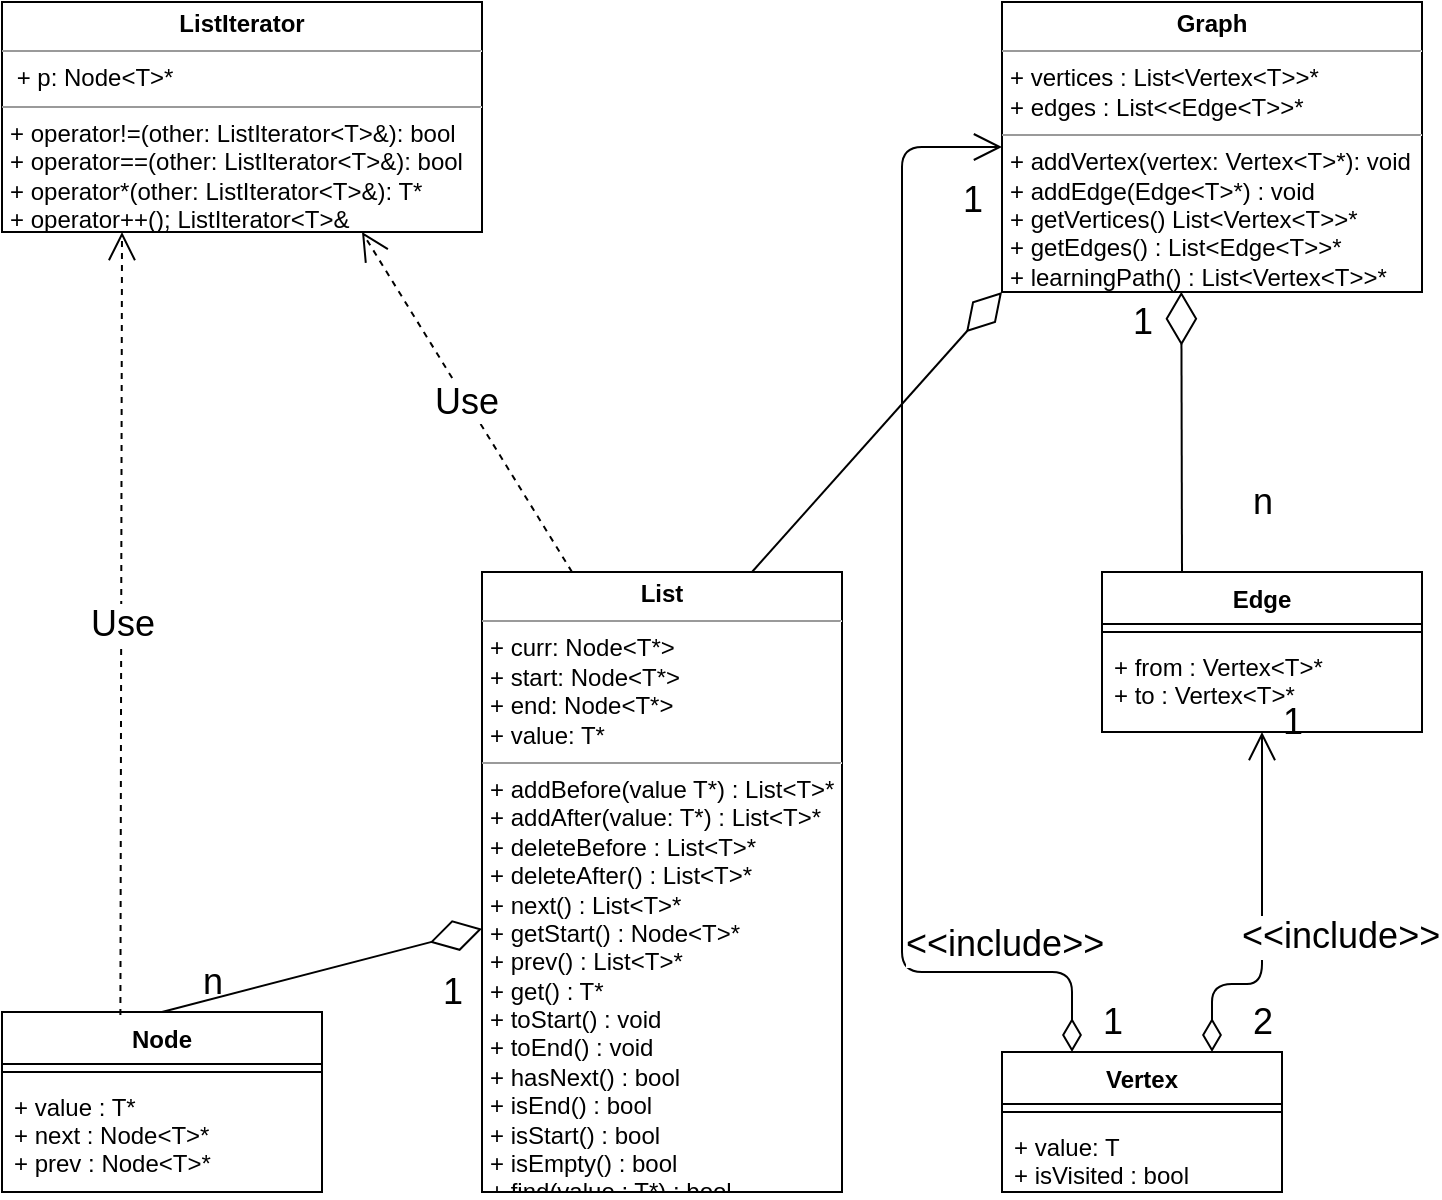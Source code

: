 <mxfile version="13.1.1" type="github">
  <diagram id="kseK9sUrW2folhvouOjL" name="Страница 1">
    <mxGraphModel dx="1030" dy="576" grid="1" gridSize="10" guides="1" tooltips="1" connect="1" arrows="1" fold="1" page="1" pageScale="1" pageWidth="850" pageHeight="1100" math="0" shadow="0">
      <root>
        <mxCell id="0" />
        <mxCell id="1" parent="0" />
        <mxCell id="5DHbwvcFjcHv_emhHEeE-2" style="edgeStyle=orthogonalEdgeStyle;rounded=0;orthogonalLoop=1;jettySize=auto;html=1;" parent="1" edge="1">
          <mxGeometry relative="1" as="geometry">
            <mxPoint x="260" y="300" as="sourcePoint" />
            <mxPoint x="260" y="300" as="targetPoint" />
          </mxGeometry>
        </mxCell>
        <mxCell id="5DHbwvcFjcHv_emhHEeE-1" value="&lt;p style=&quot;margin: 0px ; margin-top: 4px ; text-align: center&quot;&gt;&lt;b&gt;ListIterator&lt;/b&gt;&lt;/p&gt;&lt;hr size=&quot;1&quot;&gt;&lt;p style=&quot;margin: 0px ; margin-left: 4px&quot;&gt;&amp;nbsp;+ p: Node&amp;lt;T&amp;gt;*&lt;/p&gt;&lt;hr size=&quot;1&quot;&gt;&lt;p style=&quot;margin: 0px ; margin-left: 4px&quot;&gt;+ operator!=(other: ListIterator&amp;lt;T&amp;gt;&amp;amp;): bool&lt;/p&gt;&lt;p style=&quot;margin: 0px ; margin-left: 4px&quot;&gt;+ operator==(other: ListIterator&amp;lt;T&amp;gt;&amp;amp;): bool&lt;/p&gt;&lt;p style=&quot;margin: 0px ; margin-left: 4px&quot;&gt;+ operator*(other: ListIterator&amp;lt;T&amp;gt;&amp;amp;): T*&lt;/p&gt;&lt;p style=&quot;margin: 0px ; margin-left: 4px&quot;&gt;+ operator++(); ListIterator&amp;lt;T&amp;gt;&amp;amp;&lt;/p&gt;" style="verticalAlign=top;align=left;overflow=fill;fontSize=12;fontFamily=Helvetica;html=1;" parent="1" vertex="1">
          <mxGeometry x="60" y="55" width="240" height="115" as="geometry" />
        </mxCell>
        <mxCell id="5DHbwvcFjcHv_emhHEeE-3" value="&lt;p style=&quot;margin: 0px ; margin-top: 4px ; text-align: center&quot;&gt;&lt;b&gt;List&lt;/b&gt;&lt;/p&gt;&lt;hr size=&quot;1&quot;&gt;&lt;p style=&quot;margin: 0px ; margin-left: 4px&quot;&gt;+ curr: Node&amp;lt;T*&amp;gt;&lt;/p&gt;&lt;p style=&quot;margin: 0px ; margin-left: 4px&quot;&gt;+ start: Node&amp;lt;T*&amp;gt;&lt;/p&gt;&lt;p style=&quot;margin: 0px ; margin-left: 4px&quot;&gt;+ end: Node&amp;lt;T*&amp;gt;&lt;/p&gt;&lt;p style=&quot;margin: 0px ; margin-left: 4px&quot;&gt;+ value: T*&lt;/p&gt;&lt;hr size=&quot;1&quot;&gt;&lt;p style=&quot;margin: 0px ; margin-left: 4px&quot;&gt;&lt;span&gt;+ addBefore(value T*) : List&amp;lt;T&amp;gt;*&lt;/span&gt;&lt;br&gt;&lt;span&gt;+ addAfter(value: T*) : List&amp;lt;T&amp;gt;*&lt;/span&gt;&lt;br&gt;&lt;span&gt;+ deleteBefore : List&amp;lt;T&amp;gt;*&lt;/span&gt;&lt;br&gt;&lt;span&gt;+ deleteAfter() : List&amp;lt;T&amp;gt;*&lt;/span&gt;&lt;br&gt;&lt;span&gt;+ next() : List&amp;lt;T&amp;gt;*&lt;/span&gt;&lt;br&gt;&lt;span&gt;+ getStart() : Node&amp;lt;T&amp;gt;*&lt;/span&gt;&lt;br&gt;&lt;span&gt;+ prev() : List&amp;lt;T&amp;gt;*&lt;/span&gt;&lt;br&gt;&lt;span&gt;+ get() : T*&lt;/span&gt;&lt;br&gt;&lt;span&gt;+ toStart() : void&lt;/span&gt;&lt;br&gt;&lt;span&gt;+ toEnd() : void&lt;/span&gt;&lt;br&gt;&lt;span&gt;+ hasNext() : bool&lt;/span&gt;&lt;br&gt;&lt;span&gt;+ isEnd() : bool&lt;/span&gt;&lt;br&gt;&lt;span&gt;+ isStart() : bool&lt;/span&gt;&lt;br&gt;&lt;span&gt;+ isEmpty() : bool&lt;/span&gt;&lt;br&gt;&lt;span&gt;+ find(value : T*) : bool&lt;/span&gt;&lt;br&gt;&lt;/p&gt;" style="verticalAlign=top;align=left;overflow=fill;fontSize=12;fontFamily=Helvetica;html=1;fillColor=none;" parent="1" vertex="1">
          <mxGeometry x="300" y="340" width="180" height="310" as="geometry" />
        </mxCell>
        <mxCell id="5DHbwvcFjcHv_emhHEeE-8" value="&lt;p style=&quot;margin: 0px ; margin-top: 4px ; text-align: center&quot;&gt;&lt;b&gt;Graph&lt;/b&gt;&lt;/p&gt;&lt;hr size=&quot;1&quot;&gt;&lt;p style=&quot;margin: 0px ; margin-left: 4px&quot;&gt;+ vertices : List&amp;lt;Vertex&amp;lt;T&amp;gt;&amp;gt;*&lt;/p&gt;&lt;p style=&quot;margin: 0px ; margin-left: 4px&quot;&gt;+ edges : List&amp;lt;&amp;lt;Edge&amp;lt;T&amp;gt;&amp;gt;*&lt;/p&gt;&lt;hr size=&quot;1&quot;&gt;&lt;p style=&quot;margin: 0px ; margin-left: 4px&quot;&gt;+ addVertex(vertex: Vertex&amp;lt;T&amp;gt;*): void&lt;/p&gt;&lt;p style=&quot;margin: 0px ; margin-left: 4px&quot;&gt;+ addEdge(Edge&amp;lt;T&amp;gt;*) : void&lt;/p&gt;&lt;p style=&quot;margin: 0px ; margin-left: 4px&quot;&gt;+ getVertices() List&amp;lt;Vertex&amp;lt;T&amp;gt;&amp;gt;*&lt;/p&gt;&lt;p style=&quot;margin: 0px ; margin-left: 4px&quot;&gt;+ getEdges() : List&amp;lt;Edge&amp;lt;T&amp;gt;&amp;gt;*&lt;/p&gt;&lt;p style=&quot;margin: 0px ; margin-left: 4px&quot;&gt;+ learningPath() : List&amp;lt;Vertex&amp;lt;T&amp;gt;&amp;gt;*&lt;/p&gt;" style="verticalAlign=top;align=left;overflow=fill;fontSize=12;fontFamily=Helvetica;html=1;" parent="1" vertex="1">
          <mxGeometry x="560" y="55" width="210" height="145" as="geometry" />
        </mxCell>
        <mxCell id="5DHbwvcFjcHv_emhHEeE-20" value="Node" style="swimlane;fontStyle=1;align=center;verticalAlign=top;childLayout=stackLayout;horizontal=1;startSize=26;horizontalStack=0;resizeParent=1;resizeParentMax=0;resizeLast=0;collapsible=1;marginBottom=0;" parent="1" vertex="1">
          <mxGeometry x="60" y="560" width="160" height="90" as="geometry" />
        </mxCell>
        <mxCell id="5DHbwvcFjcHv_emhHEeE-22" value="" style="line;strokeWidth=1;fillColor=none;align=left;verticalAlign=middle;spacingTop=-1;spacingLeft=3;spacingRight=3;rotatable=0;labelPosition=right;points=[];portConstraint=eastwest;" parent="5DHbwvcFjcHv_emhHEeE-20" vertex="1">
          <mxGeometry y="26" width="160" height="8" as="geometry" />
        </mxCell>
        <mxCell id="5DHbwvcFjcHv_emhHEeE-23" value="+ value : T*&#xa;+ next : Node&lt;T&gt;*&#xa;+ prev : Node&lt;T&gt;*" style="text;strokeColor=none;fillColor=none;align=left;verticalAlign=top;spacingLeft=4;spacingRight=4;overflow=hidden;rotatable=0;points=[[0,0.5],[1,0.5]];portConstraint=eastwest;" parent="5DHbwvcFjcHv_emhHEeE-20" vertex="1">
          <mxGeometry y="34" width="160" height="56" as="geometry" />
        </mxCell>
        <mxCell id="VGIbdxzOlUNpBuNSaY6e-7" value="" style="endArrow=diamondThin;endFill=0;endSize=24;html=1;fontSize=18;exitX=0.5;exitY=0;exitDx=0;exitDy=0;" edge="1" parent="1" source="5DHbwvcFjcHv_emhHEeE-20" target="5DHbwvcFjcHv_emhHEeE-3">
          <mxGeometry width="160" relative="1" as="geometry">
            <mxPoint x="160" y="560" as="sourcePoint" />
            <mxPoint x="320" y="560" as="targetPoint" />
          </mxGeometry>
        </mxCell>
        <mxCell id="VGIbdxzOlUNpBuNSaY6e-10" value="" style="endArrow=diamondThin;endFill=0;endSize=24;html=1;fontSize=18;exitX=0.75;exitY=0;exitDx=0;exitDy=0;entryX=0;entryY=1;entryDx=0;entryDy=0;" edge="1" parent="1" source="5DHbwvcFjcHv_emhHEeE-3" target="5DHbwvcFjcHv_emhHEeE-8">
          <mxGeometry width="160" relative="1" as="geometry">
            <mxPoint x="460" y="249" as="sourcePoint" />
            <mxPoint x="620" y="249" as="targetPoint" />
            <Array as="points" />
          </mxGeometry>
        </mxCell>
        <mxCell id="VGIbdxzOlUNpBuNSaY6e-13" value="" style="endArrow=diamondThin;endFill=0;endSize=24;html=1;fontSize=18;exitX=0.25;exitY=0;exitDx=0;exitDy=0;entryX=0.427;entryY=0.999;entryDx=0;entryDy=0;entryPerimeter=0;" edge="1" parent="1" source="5DHbwvcFjcHv_emhHEeE-12" target="5DHbwvcFjcHv_emhHEeE-8">
          <mxGeometry width="160" relative="1" as="geometry">
            <mxPoint x="445" y="260" as="sourcePoint" />
            <mxPoint x="648" y="203" as="targetPoint" />
            <Array as="points" />
          </mxGeometry>
        </mxCell>
        <mxCell id="5DHbwvcFjcHv_emhHEeE-16" value="Vertex" style="swimlane;fontStyle=1;align=center;verticalAlign=top;childLayout=stackLayout;horizontal=1;startSize=26;horizontalStack=0;resizeParent=1;resizeParentMax=0;resizeLast=0;collapsible=1;marginBottom=0;" parent="1" vertex="1">
          <mxGeometry x="560" y="580" width="140" height="70" as="geometry" />
        </mxCell>
        <mxCell id="5DHbwvcFjcHv_emhHEeE-18" value="" style="line;strokeWidth=1;fillColor=none;align=left;verticalAlign=middle;spacingTop=-1;spacingLeft=3;spacingRight=3;rotatable=0;labelPosition=right;points=[];portConstraint=eastwest;" parent="5DHbwvcFjcHv_emhHEeE-16" vertex="1">
          <mxGeometry y="26" width="140" height="8" as="geometry" />
        </mxCell>
        <mxCell id="5DHbwvcFjcHv_emhHEeE-19" value="+ value: T&#xa;+ isVisited : bool" style="text;strokeColor=none;fillColor=none;align=left;verticalAlign=top;spacingLeft=4;spacingRight=4;overflow=hidden;rotatable=0;points=[[0,0.5],[1,0.5]];portConstraint=eastwest;" parent="5DHbwvcFjcHv_emhHEeE-16" vertex="1">
          <mxGeometry y="34" width="140" height="36" as="geometry" />
        </mxCell>
        <mxCell id="VGIbdxzOlUNpBuNSaY6e-14" value="Use" style="endArrow=open;endSize=12;dashed=1;html=1;fontSize=18;exitX=0.37;exitY=0.016;exitDx=0;exitDy=0;entryX=0.25;entryY=1;entryDx=0;entryDy=0;exitPerimeter=0;" edge="1" parent="1" source="5DHbwvcFjcHv_emhHEeE-20" target="5DHbwvcFjcHv_emhHEeE-1">
          <mxGeometry width="160" relative="1" as="geometry">
            <mxPoint x="70" y="540" as="sourcePoint" />
            <mxPoint x="230" y="540" as="targetPoint" />
          </mxGeometry>
        </mxCell>
        <mxCell id="VGIbdxzOlUNpBuNSaY6e-15" value="Use" style="endArrow=open;endSize=12;dashed=1;html=1;fontSize=18;exitX=0.25;exitY=0;exitDx=0;exitDy=0;entryX=0.75;entryY=1;entryDx=0;entryDy=0;" edge="1" parent="1" source="5DHbwvcFjcHv_emhHEeE-3" target="5DHbwvcFjcHv_emhHEeE-1">
          <mxGeometry width="160" relative="1" as="geometry">
            <mxPoint x="440" y="330" as="sourcePoint" />
            <mxPoint x="600" y="330" as="targetPoint" />
          </mxGeometry>
        </mxCell>
        <mxCell id="VGIbdxzOlUNpBuNSaY6e-16" value="&amp;lt;&amp;lt;include&amp;gt;&amp;gt;" style="endArrow=open;html=1;endSize=12;startArrow=diamondThin;startSize=14;startFill=0;edgeStyle=orthogonalEdgeStyle;align=left;verticalAlign=bottom;fontSize=18;exitX=0.25;exitY=0;exitDx=0;exitDy=0;entryX=0;entryY=0.5;entryDx=0;entryDy=0;" edge="1" parent="1" source="5DHbwvcFjcHv_emhHEeE-16" target="5DHbwvcFjcHv_emhHEeE-8">
          <mxGeometry x="-0.575" relative="1" as="geometry">
            <mxPoint x="440" y="330" as="sourcePoint" />
            <mxPoint x="600" y="330" as="targetPoint" />
            <Array as="points">
              <mxPoint x="595" y="540" />
              <mxPoint x="510" y="540" />
              <mxPoint x="510" y="128" />
            </Array>
            <mxPoint as="offset" />
          </mxGeometry>
        </mxCell>
        <mxCell id="VGIbdxzOlUNpBuNSaY6e-18" value="&amp;lt;&amp;lt;include&amp;gt;&amp;gt;" style="endArrow=open;html=1;endSize=12;startArrow=diamondThin;startSize=14;startFill=0;edgeStyle=orthogonalEdgeStyle;align=left;verticalAlign=bottom;fontSize=18;exitX=0.75;exitY=0;exitDx=0;exitDy=0;" edge="1" parent="1" source="5DHbwvcFjcHv_emhHEeE-16" target="5DHbwvcFjcHv_emhHEeE-15">
          <mxGeometry x="-0.668" y="-8" relative="1" as="geometry">
            <mxPoint x="685" y="586.25" as="sourcePoint" />
            <mxPoint x="650" y="133.75" as="targetPoint" />
            <Array as="points">
              <mxPoint x="665" y="546" />
              <mxPoint x="690" y="546" />
            </Array>
            <mxPoint x="5" y="-14" as="offset" />
          </mxGeometry>
        </mxCell>
        <mxCell id="VGIbdxzOlUNpBuNSaY6e-19" value="1" style="text;html=1;align=center;verticalAlign=middle;resizable=0;points=[];autosize=1;fontSize=18;" vertex="1" parent="1">
          <mxGeometry x="600" y="550" width="30" height="30" as="geometry" />
        </mxCell>
        <mxCell id="VGIbdxzOlUNpBuNSaY6e-22" value="2" style="text;html=1;align=center;verticalAlign=middle;resizable=0;points=[];autosize=1;fontSize=18;" vertex="1" parent="1">
          <mxGeometry x="675" y="550" width="30" height="30" as="geometry" />
        </mxCell>
        <mxCell id="VGIbdxzOlUNpBuNSaY6e-23" value="1" style="text;html=1;align=center;verticalAlign=middle;resizable=0;points=[];autosize=1;fontSize=18;" vertex="1" parent="1">
          <mxGeometry x="530" y="139" width="30" height="30" as="geometry" />
        </mxCell>
        <mxCell id="VGIbdxzOlUNpBuNSaY6e-24" value="1" style="text;html=1;align=center;verticalAlign=middle;resizable=0;points=[];autosize=1;fontSize=18;" vertex="1" parent="1">
          <mxGeometry x="690" y="400" width="30" height="30" as="geometry" />
        </mxCell>
        <mxCell id="VGIbdxzOlUNpBuNSaY6e-25" value="n" style="text;html=1;align=center;verticalAlign=middle;resizable=0;points=[];autosize=1;fontSize=18;" vertex="1" parent="1">
          <mxGeometry x="150" y="530" width="30" height="30" as="geometry" />
        </mxCell>
        <mxCell id="VGIbdxzOlUNpBuNSaY6e-26" value="1" style="text;html=1;align=center;verticalAlign=middle;resizable=0;points=[];autosize=1;fontSize=18;" vertex="1" parent="1">
          <mxGeometry x="270" y="535" width="30" height="30" as="geometry" />
        </mxCell>
        <mxCell id="VGIbdxzOlUNpBuNSaY6e-28" value="n" style="text;html=1;align=center;verticalAlign=middle;resizable=0;points=[];autosize=1;fontSize=18;" vertex="1" parent="1">
          <mxGeometry x="675" y="290" width="30" height="30" as="geometry" />
        </mxCell>
        <mxCell id="VGIbdxzOlUNpBuNSaY6e-29" value="1" style="text;html=1;align=center;verticalAlign=middle;resizable=0;points=[];autosize=1;fontSize=18;" vertex="1" parent="1">
          <mxGeometry x="615" y="200" width="30" height="30" as="geometry" />
        </mxCell>
        <mxCell id="5DHbwvcFjcHv_emhHEeE-12" value="Edge" style="swimlane;fontStyle=1;align=center;verticalAlign=top;childLayout=stackLayout;horizontal=1;startSize=26;horizontalStack=0;resizeParent=1;resizeParentMax=0;resizeLast=0;collapsible=1;marginBottom=0;" parent="1" vertex="1">
          <mxGeometry x="610" y="340" width="160" height="80" as="geometry" />
        </mxCell>
        <mxCell id="5DHbwvcFjcHv_emhHEeE-14" value="" style="line;strokeWidth=1;fillColor=none;align=left;verticalAlign=middle;spacingTop=-1;spacingLeft=3;spacingRight=3;rotatable=0;labelPosition=right;points=[];portConstraint=eastwest;" parent="5DHbwvcFjcHv_emhHEeE-12" vertex="1">
          <mxGeometry y="26" width="160" height="8" as="geometry" />
        </mxCell>
        <mxCell id="5DHbwvcFjcHv_emhHEeE-15" value="+ from : Vertex&lt;T&gt;*&#xa;+ to : Vertex&lt;T&gt;*" style="text;strokeColor=none;fillColor=none;align=left;verticalAlign=top;spacingLeft=4;spacingRight=4;overflow=hidden;rotatable=0;points=[[0,0.5],[1,0.5]];portConstraint=eastwest;" parent="5DHbwvcFjcHv_emhHEeE-12" vertex="1">
          <mxGeometry y="34" width="160" height="46" as="geometry" />
        </mxCell>
      </root>
    </mxGraphModel>
  </diagram>
</mxfile>
